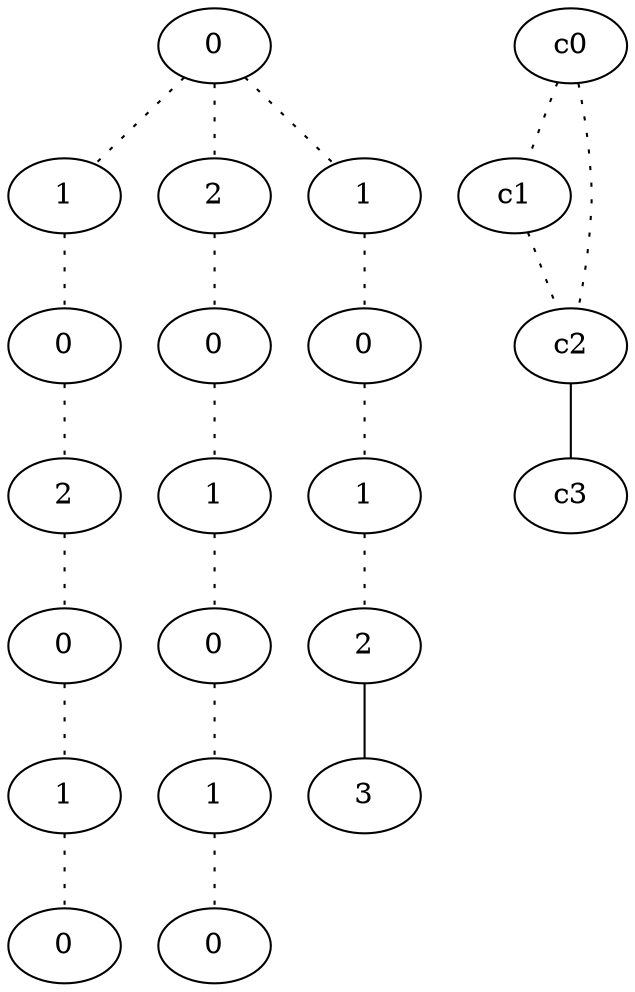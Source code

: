 graph {
a0[label=0];
a1[label=1];
a2[label=0];
a3[label=2];
a4[label=0];
a5[label=1];
a6[label=0];
a7[label=2];
a8[label=0];
a9[label=1];
a10[label=0];
a11[label=1];
a12[label=0];
a13[label=1];
a14[label=0];
a15[label=1];
a16[label=2];
a17[label=3];
a0 -- a1 [style=dotted];
a0 -- a7 [style=dotted];
a0 -- a13 [style=dotted];
a1 -- a2 [style=dotted];
a2 -- a3 [style=dotted];
a3 -- a4 [style=dotted];
a4 -- a5 [style=dotted];
a5 -- a6 [style=dotted];
a7 -- a8 [style=dotted];
a8 -- a9 [style=dotted];
a9 -- a10 [style=dotted];
a10 -- a11 [style=dotted];
a11 -- a12 [style=dotted];
a13 -- a14 [style=dotted];
a14 -- a15 [style=dotted];
a15 -- a16 [style=dotted];
a16 -- a17;
c0 -- c1 [style=dotted];
c0 -- c2 [style=dotted];
c1 -- c2 [style=dotted];
c2 -- c3;
}
